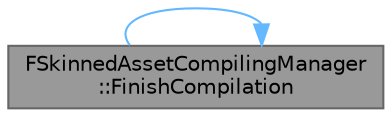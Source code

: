 digraph "FSkinnedAssetCompilingManager::FinishCompilation"
{
 // INTERACTIVE_SVG=YES
 // LATEX_PDF_SIZE
  bgcolor="transparent";
  edge [fontname=Helvetica,fontsize=10,labelfontname=Helvetica,labelfontsize=10];
  node [fontname=Helvetica,fontsize=10,shape=box,height=0.2,width=0.4];
  rankdir="LR";
  Node1 [id="Node000001",label="FSkinnedAssetCompilingManager\l::FinishCompilation",height=0.2,width=0.4,color="gray40", fillcolor="grey60", style="filled", fontcolor="black",tooltip="Blocks until completion of the requested skinned assets."];
  Node1 -> Node1 [id="edge1_Node000001_Node000001",color="steelblue1",style="solid",tooltip=" "];
}
